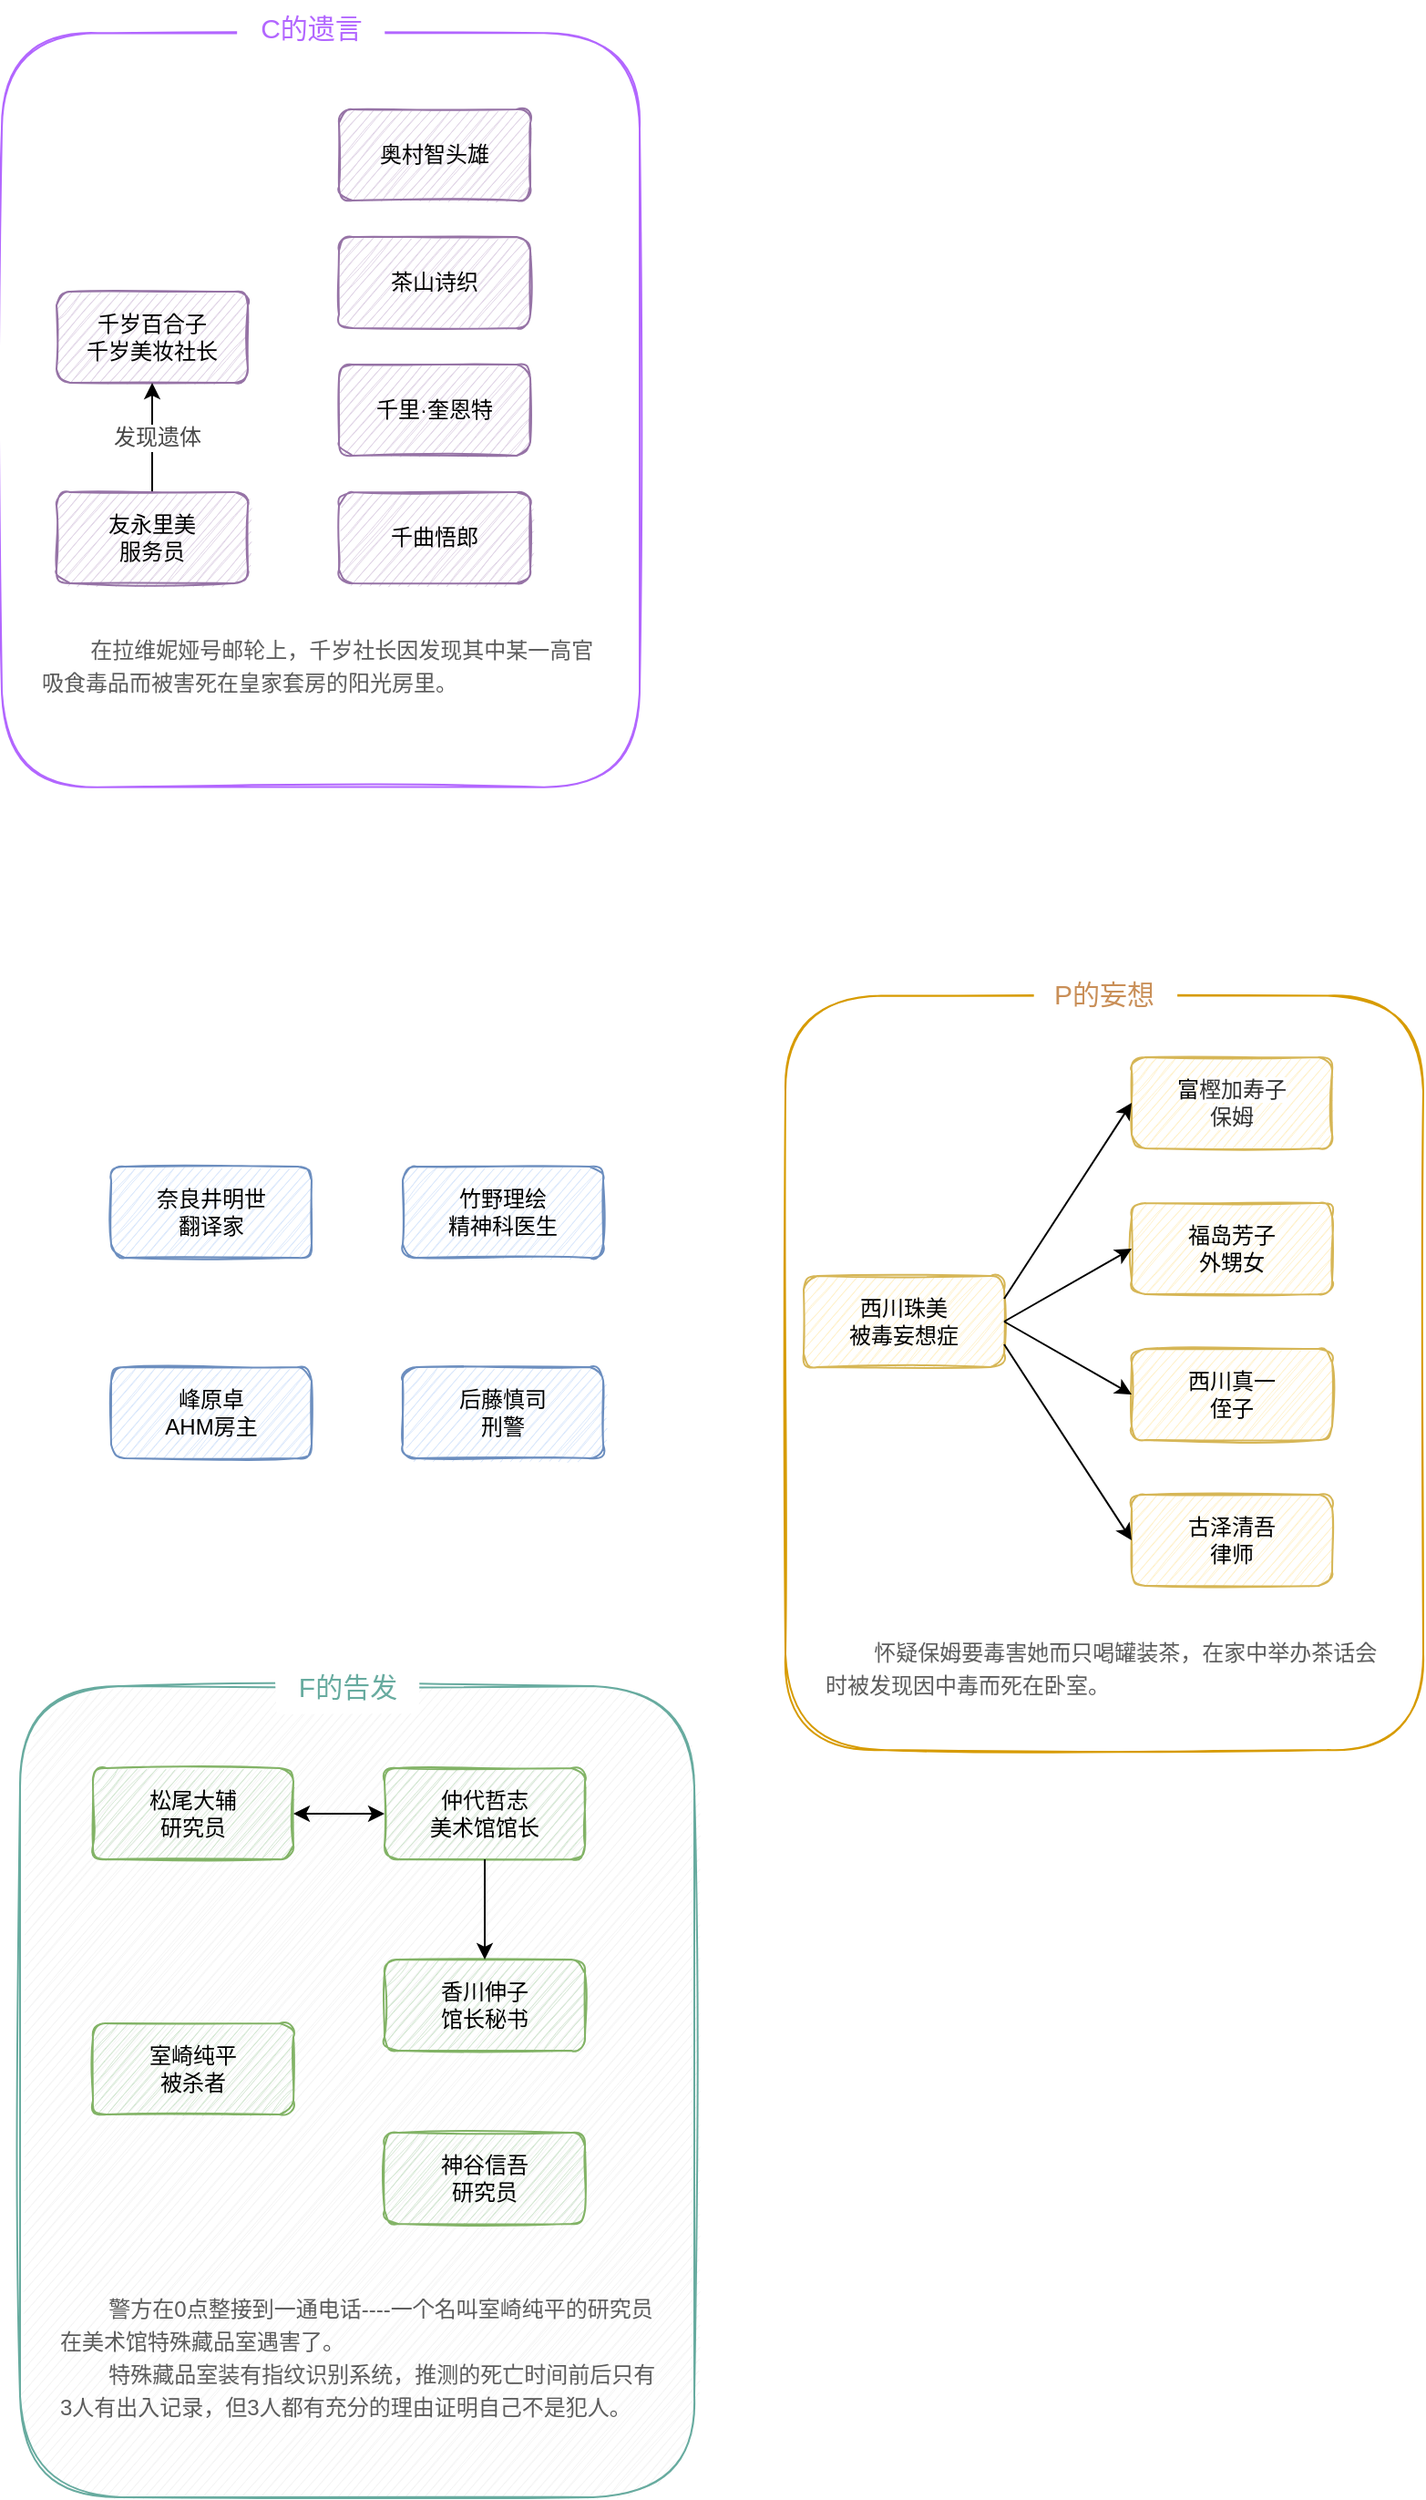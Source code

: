 <mxfile version="16.1.2" type="github">
  <diagram id="TzsW7ChBCb9alEpfELTt" name="Page-1">
    <mxGraphModel dx="1252" dy="1977" grid="1" gridSize="10" guides="1" tooltips="1" connect="1" arrows="1" fold="1" page="1" pageScale="1" pageWidth="827" pageHeight="1169" math="0" shadow="0">
      <root>
        <mxCell id="0" />
        <mxCell id="1" parent="0" />
        <mxCell id="W6AQGnCxnCeebsLuxKbL-37" value="" style="rounded=1;whiteSpace=wrap;html=1;shadow=0;glass=0;sketch=1;fontFamily=Helvetica;fontSize=12;strokeColor=#B266FF;fillColor=none;" vertex="1" parent="1">
          <mxGeometry y="-421.87" width="350" height="413.75" as="geometry" />
        </mxCell>
        <mxCell id="W6AQGnCxnCeebsLuxKbL-25" value="" style="rounded=1;whiteSpace=wrap;html=1;shadow=0;glass=0;sketch=1;fontFamily=Helvetica;fontSize=12;fillColor=#f5f5f5;strokeColor=#67AB9F;fontColor=#333333;" vertex="1" parent="1">
          <mxGeometry x="10" y="485" width="370" height="445" as="geometry" />
        </mxCell>
        <mxCell id="W6AQGnCxnCeebsLuxKbL-16" value="" style="rounded=1;whiteSpace=wrap;html=1;shadow=0;glass=0;sketch=1;fontFamily=Helvetica;fontSize=12;strokeColor=#d79b00;fillColor=none;" vertex="1" parent="1">
          <mxGeometry x="430" y="106.25" width="350" height="413.75" as="geometry" />
        </mxCell>
        <mxCell id="W6AQGnCxnCeebsLuxKbL-1" value="后藤慎司&lt;br&gt;刑警" style="rounded=1;whiteSpace=wrap;html=1;fillColor=#dae8fc;strokeColor=#6c8ebf;shadow=0;sketch=1;glass=0;" vertex="1" parent="1">
          <mxGeometry x="220" y="310" width="110" height="50" as="geometry" />
        </mxCell>
        <mxCell id="W6AQGnCxnCeebsLuxKbL-3" value="竹野理绘&lt;br&gt;精神科医生" style="rounded=1;whiteSpace=wrap;html=1;fillColor=#dae8fc;strokeColor=#6c8ebf;shadow=0;sketch=1;glass=0;" vertex="1" parent="1">
          <mxGeometry x="220" y="200" width="110" height="50" as="geometry" />
        </mxCell>
        <mxCell id="W6AQGnCxnCeebsLuxKbL-4" value="奈良井明世&lt;br&gt;翻译家" style="rounded=1;whiteSpace=wrap;html=1;fillColor=#dae8fc;strokeColor=#6c8ebf;shadow=0;sketch=1;glass=0;" vertex="1" parent="1">
          <mxGeometry x="60" y="200" width="110" height="50" as="geometry" />
        </mxCell>
        <mxCell id="W6AQGnCxnCeebsLuxKbL-5" value="峰原卓&lt;br&gt;AHM房主" style="rounded=1;whiteSpace=wrap;html=1;fillColor=#dae8fc;strokeColor=#6c8ebf;shadow=0;sketch=1;glass=0;" vertex="1" parent="1">
          <mxGeometry x="60" y="310" width="110" height="50" as="geometry" />
        </mxCell>
        <mxCell id="W6AQGnCxnCeebsLuxKbL-7" value="富&lt;span style=&quot;color: rgb(51 , 51 , 51) ; font-family: &amp;#34;pingfang sc&amp;#34; , &amp;#34;lantinghei sc&amp;#34; , &amp;#34;microsoft yahei&amp;#34; , &amp;#34;arial&amp;#34; , , sans-serif , &amp;#34;tahoma&amp;#34; ; background-color: rgb(255 , 255 , 255)&quot;&gt;&lt;font style=&quot;font-size: 12px&quot;&gt;樫加寿子&lt;br&gt;保姆&lt;br&gt;&lt;/font&gt;&lt;/span&gt;" style="rounded=1;whiteSpace=wrap;html=1;fillColor=#fff2cc;strokeColor=#d6b656;shadow=0;sketch=1;glass=0;" vertex="1" parent="1">
          <mxGeometry x="620" y="140" width="110" height="50" as="geometry" />
        </mxCell>
        <mxCell id="W6AQGnCxnCeebsLuxKbL-8" value="西川珠美&lt;br&gt;被毒妄想症" style="rounded=1;whiteSpace=wrap;html=1;fillColor=#fff2cc;strokeColor=#d6b656;shadow=0;sketch=1;glass=0;" vertex="1" parent="1">
          <mxGeometry x="440" y="260" width="110" height="50" as="geometry" />
        </mxCell>
        <mxCell id="W6AQGnCxnCeebsLuxKbL-9" value="古泽清吾&lt;br&gt;律师" style="rounded=1;whiteSpace=wrap;html=1;fillColor=#fff2cc;strokeColor=#d6b656;shadow=0;sketch=1;glass=0;" vertex="1" parent="1">
          <mxGeometry x="620" y="380" width="110" height="50" as="geometry" />
        </mxCell>
        <mxCell id="W6AQGnCxnCeebsLuxKbL-10" value="福岛芳子&lt;br&gt;外甥女" style="rounded=1;whiteSpace=wrap;html=1;fillColor=#fff2cc;strokeColor=#d6b656;shadow=0;sketch=1;glass=0;" vertex="1" parent="1">
          <mxGeometry x="620" y="220" width="110" height="50" as="geometry" />
        </mxCell>
        <mxCell id="W6AQGnCxnCeebsLuxKbL-11" value="西川真一&lt;br&gt;侄子" style="rounded=1;whiteSpace=wrap;html=1;fillColor=#fff2cc;strokeColor=#d6b656;shadow=0;sketch=1;glass=0;" vertex="1" parent="1">
          <mxGeometry x="620" y="300" width="110" height="50" as="geometry" />
        </mxCell>
        <mxCell id="W6AQGnCxnCeebsLuxKbL-12" value="" style="endArrow=classic;html=1;rounded=0;fontFamily=Helvetica;fontSize=12;fontColor=default;exitX=1;exitY=0.25;exitDx=0;exitDy=0;entryX=0;entryY=0.5;entryDx=0;entryDy=0;" edge="1" parent="1" source="W6AQGnCxnCeebsLuxKbL-8" target="W6AQGnCxnCeebsLuxKbL-7">
          <mxGeometry width="50" height="50" relative="1" as="geometry">
            <mxPoint x="340" y="410" as="sourcePoint" />
            <mxPoint x="390" y="360" as="targetPoint" />
          </mxGeometry>
        </mxCell>
        <mxCell id="W6AQGnCxnCeebsLuxKbL-13" value="" style="endArrow=classic;html=1;rounded=0;fontFamily=Helvetica;fontSize=12;fontColor=default;exitX=1;exitY=0.5;exitDx=0;exitDy=0;entryX=0;entryY=0.5;entryDx=0;entryDy=0;" edge="1" parent="1" source="W6AQGnCxnCeebsLuxKbL-8" target="W6AQGnCxnCeebsLuxKbL-10">
          <mxGeometry width="50" height="50" relative="1" as="geometry">
            <mxPoint x="560" y="282.5" as="sourcePoint" />
            <mxPoint x="630" y="175" as="targetPoint" />
          </mxGeometry>
        </mxCell>
        <mxCell id="W6AQGnCxnCeebsLuxKbL-14" value="" style="endArrow=classic;html=1;rounded=0;fontFamily=Helvetica;fontSize=12;fontColor=default;exitX=1;exitY=0.5;exitDx=0;exitDy=0;entryX=0;entryY=0.5;entryDx=0;entryDy=0;" edge="1" parent="1" source="W6AQGnCxnCeebsLuxKbL-8" target="W6AQGnCxnCeebsLuxKbL-11">
          <mxGeometry width="50" height="50" relative="1" as="geometry">
            <mxPoint x="560" y="295" as="sourcePoint" />
            <mxPoint x="630" y="255" as="targetPoint" />
          </mxGeometry>
        </mxCell>
        <mxCell id="W6AQGnCxnCeebsLuxKbL-15" value="" style="endArrow=classic;html=1;rounded=0;fontFamily=Helvetica;fontSize=12;fontColor=default;exitX=1;exitY=0.75;exitDx=0;exitDy=0;entryX=0;entryY=0.5;entryDx=0;entryDy=0;" edge="1" parent="1" source="W6AQGnCxnCeebsLuxKbL-8" target="W6AQGnCxnCeebsLuxKbL-9">
          <mxGeometry width="50" height="50" relative="1" as="geometry">
            <mxPoint x="570" y="305" as="sourcePoint" />
            <mxPoint x="640" y="265" as="targetPoint" />
          </mxGeometry>
        </mxCell>
        <mxCell id="W6AQGnCxnCeebsLuxKbL-17" value="P的妄想" style="text;html=1;align=center;verticalAlign=middle;whiteSpace=wrap;rounded=0;shadow=0;glass=0;sketch=1;fontFamily=Helvetica;fontSize=15;fillColor=default;fontColor=#C98F58;" vertex="1" parent="1">
          <mxGeometry x="565" y="90" width="80" height="30" as="geometry" />
        </mxCell>
        <mxCell id="W6AQGnCxnCeebsLuxKbL-18" value="&lt;font color=&quot;#5c5c5c&quot; style=&quot;font-size: 12px&quot;&gt;&amp;nbsp; &amp;nbsp; &amp;nbsp; &amp;nbsp; 怀疑保姆要毒害她而只喝罐装茶，在家中举办茶话会时被发现因中毒而死在卧室。&lt;/font&gt;" style="text;html=1;strokeColor=none;fillColor=none;align=left;verticalAlign=top;whiteSpace=wrap;rounded=0;shadow=0;glass=0;sketch=1;fontFamily=Helvetica;fontSize=15;fontColor=#C98F58;" vertex="1" parent="1">
          <mxGeometry x="450" y="450" width="310" height="60" as="geometry" />
        </mxCell>
        <mxCell id="W6AQGnCxnCeebsLuxKbL-19" value="仲代哲志&lt;br&gt;美术馆馆长" style="rounded=1;whiteSpace=wrap;html=1;fillColor=#d5e8d4;strokeColor=#82b366;shadow=0;sketch=1;glass=0;" vertex="1" parent="1">
          <mxGeometry x="210" y="530" width="110" height="50" as="geometry" />
        </mxCell>
        <mxCell id="W6AQGnCxnCeebsLuxKbL-20" value="松尾大辅&lt;br&gt;研究员" style="rounded=1;whiteSpace=wrap;html=1;fillColor=#d5e8d4;strokeColor=#82b366;shadow=0;sketch=1;glass=0;" vertex="1" parent="1">
          <mxGeometry x="50" y="530" width="110" height="50" as="geometry" />
        </mxCell>
        <mxCell id="W6AQGnCxnCeebsLuxKbL-21" value="神谷信吾&lt;br&gt;研究员" style="rounded=1;whiteSpace=wrap;html=1;fillColor=#d5e8d4;strokeColor=#82b366;shadow=0;sketch=1;glass=0;" vertex="1" parent="1">
          <mxGeometry x="210" y="730" width="110" height="50" as="geometry" />
        </mxCell>
        <mxCell id="W6AQGnCxnCeebsLuxKbL-22" value="室崎纯平&lt;br&gt;被杀者" style="rounded=1;whiteSpace=wrap;html=1;fillColor=#d5e8d4;strokeColor=#82b366;shadow=0;sketch=1;glass=0;" vertex="1" parent="1">
          <mxGeometry x="50" y="670" width="110" height="50" as="geometry" />
        </mxCell>
        <mxCell id="W6AQGnCxnCeebsLuxKbL-23" value="香川伸子&lt;br&gt;馆长秘书" style="rounded=1;whiteSpace=wrap;html=1;fillColor=#d5e8d4;strokeColor=#82b366;shadow=0;sketch=1;glass=0;" vertex="1" parent="1">
          <mxGeometry x="210" y="635" width="110" height="50" as="geometry" />
        </mxCell>
        <mxCell id="W6AQGnCxnCeebsLuxKbL-24" value="&lt;font color=&quot;#5c5c5c&quot; style=&quot;font-size: 12px&quot;&gt;&amp;nbsp; &amp;nbsp; &amp;nbsp; &amp;nbsp; 警方在0点整接到一通电话----一个名叫室崎纯平的研究员在美术馆特殊藏品室遇害了。&lt;br&gt;&amp;nbsp; &amp;nbsp; &amp;nbsp; &amp;nbsp; 特殊藏品室装有指纹识别系统，推测的死亡时间前后只有3人有出入记录，但3人都有充分的理由证明自己不是犯人。&lt;br&gt;&lt;/font&gt;" style="text;html=1;strokeColor=none;fillColor=none;align=left;verticalAlign=top;whiteSpace=wrap;rounded=0;shadow=0;glass=0;sketch=1;fontFamily=Helvetica;fontSize=15;fontColor=#C98F58;" vertex="1" parent="1">
          <mxGeometry x="30" y="810" width="330" height="95" as="geometry" />
        </mxCell>
        <mxCell id="W6AQGnCxnCeebsLuxKbL-26" value="F的告发" style="text;html=1;align=center;verticalAlign=middle;whiteSpace=wrap;rounded=0;shadow=0;glass=0;sketch=1;fontFamily=Helvetica;fontSize=15;fillColor=default;fontColor=#67AB9F;" vertex="1" parent="1">
          <mxGeometry x="150" y="470" width="80" height="30" as="geometry" />
        </mxCell>
        <mxCell id="W6AQGnCxnCeebsLuxKbL-27" value="" style="endArrow=classic;html=1;rounded=0;fontFamily=Helvetica;fontSize=12;fontColor=#67AB9F;exitX=1;exitY=0.5;exitDx=0;exitDy=0;entryX=0;entryY=0.5;entryDx=0;entryDy=0;startArrow=classic;startFill=1;" edge="1" parent="1" source="W6AQGnCxnCeebsLuxKbL-20" target="W6AQGnCxnCeebsLuxKbL-19">
          <mxGeometry width="50" height="50" relative="1" as="geometry">
            <mxPoint x="260" y="730" as="sourcePoint" />
            <mxPoint x="310" y="680" as="targetPoint" />
          </mxGeometry>
        </mxCell>
        <mxCell id="W6AQGnCxnCeebsLuxKbL-28" value="" style="endArrow=classic;html=1;rounded=0;fontFamily=Helvetica;fontSize=12;fontColor=#67AB9F;exitX=0.5;exitY=1;exitDx=0;exitDy=0;" edge="1" parent="1" source="W6AQGnCxnCeebsLuxKbL-19" target="W6AQGnCxnCeebsLuxKbL-23">
          <mxGeometry width="50" height="50" relative="1" as="geometry">
            <mxPoint x="260" y="730" as="sourcePoint" />
            <mxPoint x="310" y="680" as="targetPoint" />
          </mxGeometry>
        </mxCell>
        <mxCell id="W6AQGnCxnCeebsLuxKbL-29" value="千岁百合子&lt;br&gt;千岁美妆社长" style="rounded=1;whiteSpace=wrap;html=1;shadow=0;glass=0;sketch=1;fontFamily=Helvetica;fontSize=12;strokeColor=#9673a6;fillColor=#e1d5e7;" vertex="1" parent="1">
          <mxGeometry x="30" y="-280" width="105" height="50" as="geometry" />
        </mxCell>
        <mxCell id="W6AQGnCxnCeebsLuxKbL-30" value="奥村智头雄" style="rounded=1;whiteSpace=wrap;html=1;shadow=0;glass=0;sketch=1;fontFamily=Helvetica;fontSize=12;strokeColor=#9673a6;fillColor=#e1d5e7;" vertex="1" parent="1">
          <mxGeometry x="185" y="-380" width="105" height="50" as="geometry" />
        </mxCell>
        <mxCell id="W6AQGnCxnCeebsLuxKbL-31" value="茶山诗织" style="rounded=1;whiteSpace=wrap;html=1;shadow=0;glass=0;sketch=1;fontFamily=Helvetica;fontSize=12;strokeColor=#9673a6;fillColor=#e1d5e7;" vertex="1" parent="1">
          <mxGeometry x="185" y="-310" width="105" height="50" as="geometry" />
        </mxCell>
        <mxCell id="W6AQGnCxnCeebsLuxKbL-32" value="千里·奎恩特" style="rounded=1;whiteSpace=wrap;html=1;shadow=0;glass=0;sketch=1;fontFamily=Helvetica;fontSize=12;strokeColor=#9673a6;fillColor=#e1d5e7;" vertex="1" parent="1">
          <mxGeometry x="185" y="-240" width="105" height="50" as="geometry" />
        </mxCell>
        <mxCell id="W6AQGnCxnCeebsLuxKbL-33" value="千曲悟郎" style="rounded=1;whiteSpace=wrap;html=1;shadow=0;glass=0;sketch=1;fontFamily=Helvetica;fontSize=12;strokeColor=#9673a6;fillColor=#e1d5e7;" vertex="1" parent="1">
          <mxGeometry x="185" y="-170" width="105" height="50" as="geometry" />
        </mxCell>
        <mxCell id="W6AQGnCxnCeebsLuxKbL-35" style="edgeStyle=orthogonalEdgeStyle;rounded=0;orthogonalLoop=1;jettySize=auto;html=1;entryX=0.5;entryY=1;entryDx=0;entryDy=0;fontFamily=Helvetica;fontSize=12;fontColor=#67AB9F;startArrow=none;startFill=0;" edge="1" parent="1" source="W6AQGnCxnCeebsLuxKbL-34" target="W6AQGnCxnCeebsLuxKbL-29">
          <mxGeometry relative="1" as="geometry" />
        </mxCell>
        <mxCell id="W6AQGnCxnCeebsLuxKbL-36" value="&lt;font color=&quot;#474747&quot;&gt;发现遗体&lt;/font&gt;" style="edgeLabel;html=1;align=center;verticalAlign=middle;resizable=0;points=[];fontSize=12;fontFamily=Helvetica;fontColor=#67AB9F;" vertex="1" connectable="0" parent="W6AQGnCxnCeebsLuxKbL-35">
          <mxGeometry y="-1" relative="1" as="geometry">
            <mxPoint x="1" as="offset" />
          </mxGeometry>
        </mxCell>
        <mxCell id="W6AQGnCxnCeebsLuxKbL-34" value="友永里美&lt;br&gt;服务员" style="rounded=1;whiteSpace=wrap;html=1;shadow=0;glass=0;sketch=1;fontFamily=Helvetica;fontSize=12;strokeColor=#9673a6;fillColor=#e1d5e7;" vertex="1" parent="1">
          <mxGeometry x="30" y="-170" width="105" height="50" as="geometry" />
        </mxCell>
        <mxCell id="W6AQGnCxnCeebsLuxKbL-38" value="&lt;font color=&quot;#5c5c5c&quot; style=&quot;font-size: 12px&quot;&gt;&amp;nbsp; &amp;nbsp; &amp;nbsp; &amp;nbsp; 在拉维妮娅号邮轮上，千岁社长因发现其中某一高官吸食毒品而被害死在皇家套房的阳光房里。&lt;/font&gt;" style="text;html=1;strokeColor=none;fillColor=none;align=left;verticalAlign=top;whiteSpace=wrap;rounded=0;shadow=0;glass=0;sketch=1;fontFamily=Helvetica;fontSize=15;fontColor=#C98F58;" vertex="1" parent="1">
          <mxGeometry x="20" y="-100" width="310" height="60" as="geometry" />
        </mxCell>
        <mxCell id="W6AQGnCxnCeebsLuxKbL-39" value="C的遗言" style="text;html=1;align=center;verticalAlign=middle;whiteSpace=wrap;rounded=0;shadow=0;glass=0;sketch=1;fontFamily=Helvetica;fontSize=15;fillColor=default;fontColor=#B266FF;" vertex="1" parent="1">
          <mxGeometry x="130" y="-440" width="80" height="30" as="geometry" />
        </mxCell>
      </root>
    </mxGraphModel>
  </diagram>
</mxfile>
